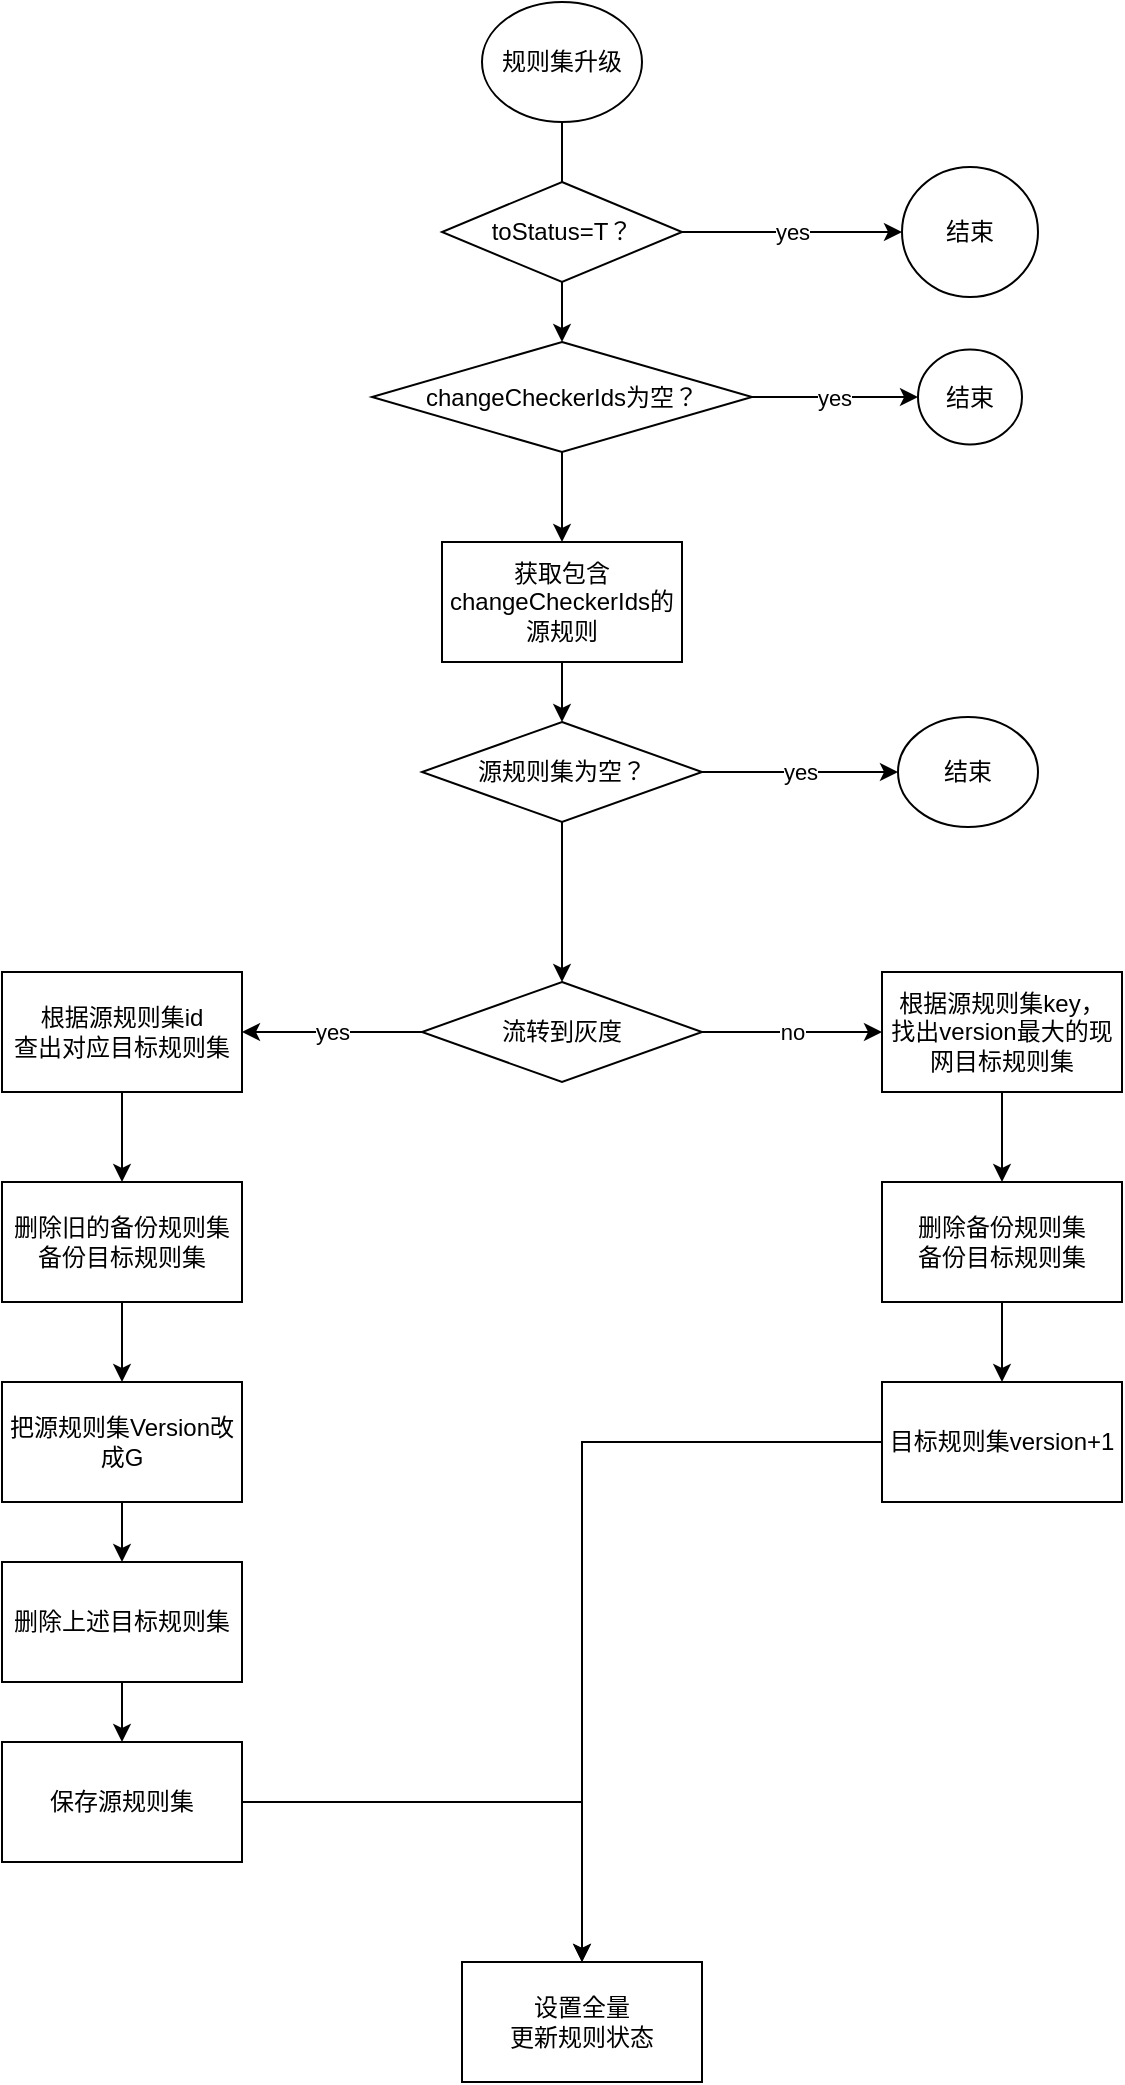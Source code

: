 <mxfile version="14.1.9" type="github">
  <diagram id="LUdow41rr4unk91qkQlg" name="Page-1">
    <mxGraphModel dx="1393" dy="866" grid="1" gridSize="10" guides="1" tooltips="1" connect="1" arrows="1" fold="1" page="1" pageScale="1" pageWidth="827" pageHeight="1169" math="0" shadow="0">
      <root>
        <mxCell id="0" />
        <mxCell id="1" parent="0" />
        <mxCell id="EYbbgb6AHi4v5-scqT2N-6" value="" style="edgeStyle=orthogonalEdgeStyle;rounded=0;orthogonalLoop=1;jettySize=auto;html=1;" edge="1" parent="1" source="EYbbgb6AHi4v5-scqT2N-2">
          <mxGeometry relative="1" as="geometry">
            <mxPoint x="275" y="260" as="targetPoint" />
          </mxGeometry>
        </mxCell>
        <mxCell id="EYbbgb6AHi4v5-scqT2N-2" value="规则集升级" style="ellipse;whiteSpace=wrap;html=1;" vertex="1" parent="1">
          <mxGeometry x="235" y="120" width="80" height="60" as="geometry" />
        </mxCell>
        <mxCell id="EYbbgb6AHi4v5-scqT2N-10" value="" style="edgeStyle=orthogonalEdgeStyle;rounded=0;orthogonalLoop=1;jettySize=auto;html=1;" edge="1" parent="1" source="EYbbgb6AHi4v5-scqT2N-8" target="EYbbgb6AHi4v5-scqT2N-9">
          <mxGeometry relative="1" as="geometry" />
        </mxCell>
        <mxCell id="EYbbgb6AHi4v5-scqT2N-12" value="yes" style="edgeStyle=orthogonalEdgeStyle;rounded=0;orthogonalLoop=1;jettySize=auto;html=1;" edge="1" parent="1" source="EYbbgb6AHi4v5-scqT2N-8" target="EYbbgb6AHi4v5-scqT2N-11">
          <mxGeometry relative="1" as="geometry" />
        </mxCell>
        <mxCell id="EYbbgb6AHi4v5-scqT2N-8" value="toStatus=T？" style="rhombus;whiteSpace=wrap;html=1;" vertex="1" parent="1">
          <mxGeometry x="215" y="210" width="120" height="50" as="geometry" />
        </mxCell>
        <mxCell id="EYbbgb6AHi4v5-scqT2N-14" value="yes" style="edgeStyle=orthogonalEdgeStyle;rounded=0;orthogonalLoop=1;jettySize=auto;html=1;" edge="1" parent="1" source="EYbbgb6AHi4v5-scqT2N-9" target="EYbbgb6AHi4v5-scqT2N-13">
          <mxGeometry relative="1" as="geometry" />
        </mxCell>
        <mxCell id="EYbbgb6AHi4v5-scqT2N-16" value="" style="edgeStyle=orthogonalEdgeStyle;rounded=0;orthogonalLoop=1;jettySize=auto;html=1;" edge="1" parent="1" source="EYbbgb6AHi4v5-scqT2N-9" target="EYbbgb6AHi4v5-scqT2N-15">
          <mxGeometry relative="1" as="geometry" />
        </mxCell>
        <mxCell id="EYbbgb6AHi4v5-scqT2N-9" value="changeCheckerIds为空？" style="rhombus;whiteSpace=wrap;html=1;" vertex="1" parent="1">
          <mxGeometry x="180" y="290" width="190" height="55" as="geometry" />
        </mxCell>
        <mxCell id="EYbbgb6AHi4v5-scqT2N-11" value="结束" style="ellipse;whiteSpace=wrap;html=1;" vertex="1" parent="1">
          <mxGeometry x="445" y="202.5" width="68" height="65" as="geometry" />
        </mxCell>
        <mxCell id="EYbbgb6AHi4v5-scqT2N-13" value="结束" style="ellipse;whiteSpace=wrap;html=1;" vertex="1" parent="1">
          <mxGeometry x="453" y="293.75" width="52" height="47.5" as="geometry" />
        </mxCell>
        <mxCell id="EYbbgb6AHi4v5-scqT2N-20" value="" style="edgeStyle=orthogonalEdgeStyle;rounded=0;orthogonalLoop=1;jettySize=auto;html=1;" edge="1" parent="1" source="EYbbgb6AHi4v5-scqT2N-15" target="EYbbgb6AHi4v5-scqT2N-19">
          <mxGeometry relative="1" as="geometry" />
        </mxCell>
        <mxCell id="EYbbgb6AHi4v5-scqT2N-15" value="获取包含changeCheckerIds的源规则" style="whiteSpace=wrap;html=1;" vertex="1" parent="1">
          <mxGeometry x="215" y="390" width="120" height="60" as="geometry" />
        </mxCell>
        <mxCell id="EYbbgb6AHi4v5-scqT2N-22" value="yes" style="edgeStyle=orthogonalEdgeStyle;rounded=0;orthogonalLoop=1;jettySize=auto;html=1;" edge="1" parent="1" source="EYbbgb6AHi4v5-scqT2N-19" target="EYbbgb6AHi4v5-scqT2N-21">
          <mxGeometry relative="1" as="geometry" />
        </mxCell>
        <mxCell id="EYbbgb6AHi4v5-scqT2N-24" value="" style="edgeStyle=orthogonalEdgeStyle;rounded=0;orthogonalLoop=1;jettySize=auto;html=1;" edge="1" parent="1" source="EYbbgb6AHi4v5-scqT2N-19" target="EYbbgb6AHi4v5-scqT2N-23">
          <mxGeometry relative="1" as="geometry" />
        </mxCell>
        <mxCell id="EYbbgb6AHi4v5-scqT2N-19" value="源规则集为空？" style="rhombus;whiteSpace=wrap;html=1;" vertex="1" parent="1">
          <mxGeometry x="205" y="480" width="140" height="50" as="geometry" />
        </mxCell>
        <mxCell id="EYbbgb6AHi4v5-scqT2N-21" value="结束" style="ellipse;whiteSpace=wrap;html=1;" vertex="1" parent="1">
          <mxGeometry x="443" y="477.5" width="70" height="55" as="geometry" />
        </mxCell>
        <mxCell id="EYbbgb6AHi4v5-scqT2N-26" value="yes" style="edgeStyle=orthogonalEdgeStyle;rounded=0;orthogonalLoop=1;jettySize=auto;html=1;" edge="1" parent="1" source="EYbbgb6AHi4v5-scqT2N-23" target="EYbbgb6AHi4v5-scqT2N-25">
          <mxGeometry relative="1" as="geometry" />
        </mxCell>
        <mxCell id="EYbbgb6AHi4v5-scqT2N-38" value="no" style="edgeStyle=orthogonalEdgeStyle;rounded=0;orthogonalLoop=1;jettySize=auto;html=1;" edge="1" parent="1" source="EYbbgb6AHi4v5-scqT2N-23" target="EYbbgb6AHi4v5-scqT2N-37">
          <mxGeometry relative="1" as="geometry" />
        </mxCell>
        <mxCell id="EYbbgb6AHi4v5-scqT2N-23" value="流转到灰度" style="rhombus;whiteSpace=wrap;html=1;" vertex="1" parent="1">
          <mxGeometry x="205" y="610" width="140" height="50" as="geometry" />
        </mxCell>
        <mxCell id="EYbbgb6AHi4v5-scqT2N-28" value="" style="edgeStyle=orthogonalEdgeStyle;rounded=0;orthogonalLoop=1;jettySize=auto;html=1;" edge="1" parent="1" source="EYbbgb6AHi4v5-scqT2N-25" target="EYbbgb6AHi4v5-scqT2N-27">
          <mxGeometry relative="1" as="geometry" />
        </mxCell>
        <mxCell id="EYbbgb6AHi4v5-scqT2N-25" value="根据源规则集id&lt;br&gt;查出对应目标规则集" style="whiteSpace=wrap;html=1;" vertex="1" parent="1">
          <mxGeometry x="-5" y="605" width="120" height="60" as="geometry" />
        </mxCell>
        <mxCell id="EYbbgb6AHi4v5-scqT2N-32" value="" style="edgeStyle=orthogonalEdgeStyle;rounded=0;orthogonalLoop=1;jettySize=auto;html=1;" edge="1" parent="1" source="EYbbgb6AHi4v5-scqT2N-27" target="EYbbgb6AHi4v5-scqT2N-31">
          <mxGeometry relative="1" as="geometry" />
        </mxCell>
        <mxCell id="EYbbgb6AHi4v5-scqT2N-27" value="删除旧的备份规则集&lt;br&gt;备份目标规则集" style="whiteSpace=wrap;html=1;" vertex="1" parent="1">
          <mxGeometry x="-5" y="710" width="120" height="60" as="geometry" />
        </mxCell>
        <mxCell id="EYbbgb6AHi4v5-scqT2N-34" value="" style="edgeStyle=orthogonalEdgeStyle;rounded=0;orthogonalLoop=1;jettySize=auto;html=1;" edge="1" parent="1" source="EYbbgb6AHi4v5-scqT2N-31" target="EYbbgb6AHi4v5-scqT2N-33">
          <mxGeometry relative="1" as="geometry" />
        </mxCell>
        <mxCell id="EYbbgb6AHi4v5-scqT2N-31" value="把源规则集Version改成G" style="whiteSpace=wrap;html=1;" vertex="1" parent="1">
          <mxGeometry x="-5" y="810" width="120" height="60" as="geometry" />
        </mxCell>
        <mxCell id="EYbbgb6AHi4v5-scqT2N-36" value="" style="edgeStyle=orthogonalEdgeStyle;rounded=0;orthogonalLoop=1;jettySize=auto;html=1;" edge="1" parent="1" source="EYbbgb6AHi4v5-scqT2N-33" target="EYbbgb6AHi4v5-scqT2N-35">
          <mxGeometry relative="1" as="geometry" />
        </mxCell>
        <mxCell id="EYbbgb6AHi4v5-scqT2N-33" value="删除上述目标规则集" style="whiteSpace=wrap;html=1;" vertex="1" parent="1">
          <mxGeometry x="-5" y="900" width="120" height="60" as="geometry" />
        </mxCell>
        <mxCell id="EYbbgb6AHi4v5-scqT2N-44" value="" style="edgeStyle=orthogonalEdgeStyle;rounded=0;orthogonalLoop=1;jettySize=auto;html=1;" edge="1" parent="1" source="EYbbgb6AHi4v5-scqT2N-35" target="EYbbgb6AHi4v5-scqT2N-43">
          <mxGeometry relative="1" as="geometry" />
        </mxCell>
        <mxCell id="EYbbgb6AHi4v5-scqT2N-35" value="保存源规则集" style="whiteSpace=wrap;html=1;" vertex="1" parent="1">
          <mxGeometry x="-5" y="990" width="120" height="60" as="geometry" />
        </mxCell>
        <mxCell id="EYbbgb6AHi4v5-scqT2N-40" value="" style="edgeStyle=orthogonalEdgeStyle;rounded=0;orthogonalLoop=1;jettySize=auto;html=1;" edge="1" parent="1" source="EYbbgb6AHi4v5-scqT2N-37" target="EYbbgb6AHi4v5-scqT2N-39">
          <mxGeometry relative="1" as="geometry" />
        </mxCell>
        <mxCell id="EYbbgb6AHi4v5-scqT2N-37" value="根据源规则集key，&lt;br&gt;找出version最大的现网目标规则集" style="whiteSpace=wrap;html=1;" vertex="1" parent="1">
          <mxGeometry x="435" y="605" width="120" height="60" as="geometry" />
        </mxCell>
        <mxCell id="EYbbgb6AHi4v5-scqT2N-42" value="" style="edgeStyle=orthogonalEdgeStyle;rounded=0;orthogonalLoop=1;jettySize=auto;html=1;" edge="1" parent="1" source="EYbbgb6AHi4v5-scqT2N-39" target="EYbbgb6AHi4v5-scqT2N-41">
          <mxGeometry relative="1" as="geometry" />
        </mxCell>
        <mxCell id="EYbbgb6AHi4v5-scqT2N-39" value="删除备份规则集&lt;br&gt;备份目标规则集" style="whiteSpace=wrap;html=1;" vertex="1" parent="1">
          <mxGeometry x="435" y="710" width="120" height="60" as="geometry" />
        </mxCell>
        <mxCell id="EYbbgb6AHi4v5-scqT2N-46" value="" style="edgeStyle=orthogonalEdgeStyle;rounded=0;orthogonalLoop=1;jettySize=auto;html=1;entryX=0.5;entryY=0;entryDx=0;entryDy=0;" edge="1" parent="1" source="EYbbgb6AHi4v5-scqT2N-41" target="EYbbgb6AHi4v5-scqT2N-43">
          <mxGeometry relative="1" as="geometry">
            <mxPoint x="495" y="950" as="targetPoint" />
          </mxGeometry>
        </mxCell>
        <mxCell id="EYbbgb6AHi4v5-scqT2N-41" value="目标规则集version+1" style="whiteSpace=wrap;html=1;" vertex="1" parent="1">
          <mxGeometry x="435" y="810" width="120" height="60" as="geometry" />
        </mxCell>
        <mxCell id="EYbbgb6AHi4v5-scqT2N-43" value="设置全量&lt;br&gt;更新规则状态" style="whiteSpace=wrap;html=1;" vertex="1" parent="1">
          <mxGeometry x="225" y="1100" width="120" height="60" as="geometry" />
        </mxCell>
      </root>
    </mxGraphModel>
  </diagram>
</mxfile>
